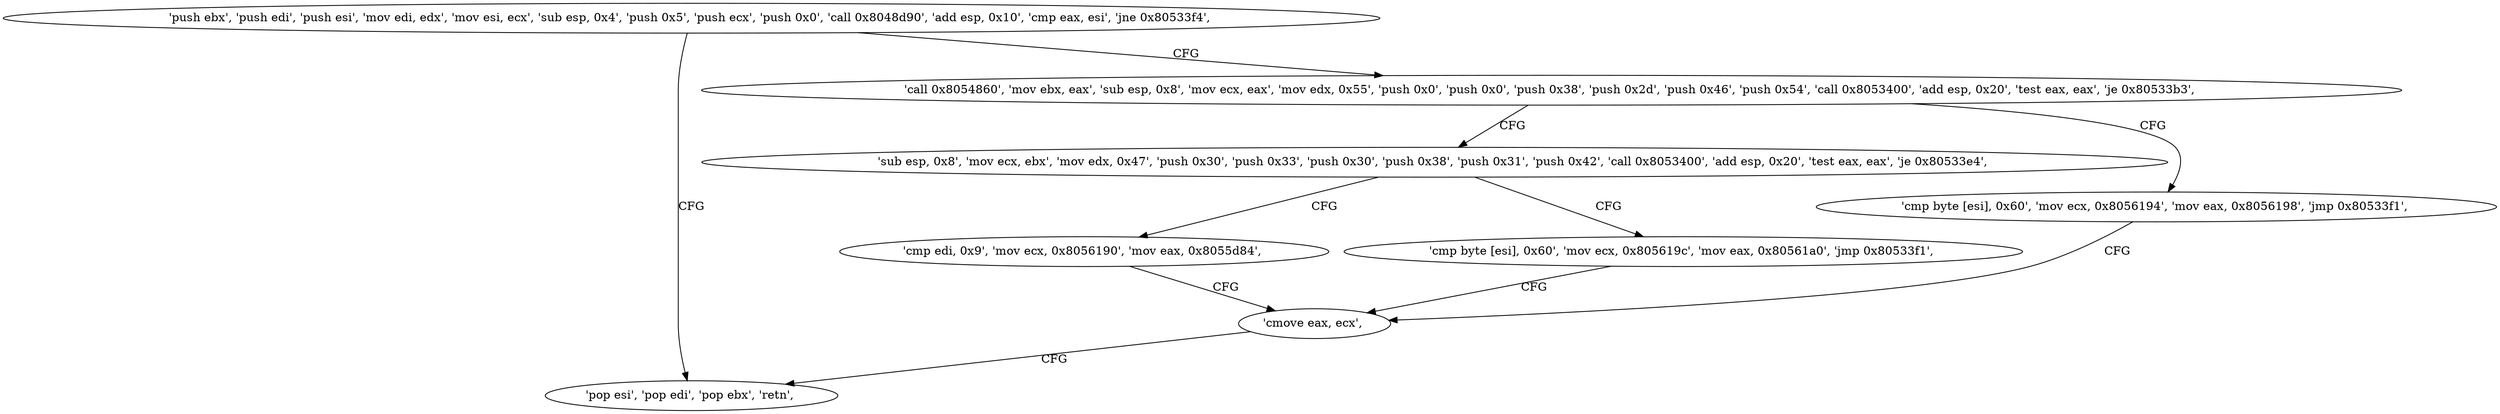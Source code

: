 digraph "func" {
"134558560" [label = "'push ebx', 'push edi', 'push esi', 'mov edi, edx', 'mov esi, ecx', 'sub esp, 0x4', 'push 0x5', 'push ecx', 'push 0x0', 'call 0x8048d90', 'add esp, 0x10', 'cmp eax, esi', 'jne 0x80533f4', " ]
"134558708" [label = "'pop esi', 'pop edi', 'pop ebx', 'retn', " ]
"134558587" [label = "'call 0x8054860', 'mov ebx, eax', 'sub esp, 0x8', 'mov ecx, eax', 'mov edx, 0x55', 'push 0x0', 'push 0x0', 'push 0x38', 'push 0x2d', 'push 0x46', 'push 0x54', 'call 0x8053400', 'add esp, 0x20', 'test eax, eax', 'je 0x80533b3', " ]
"134558643" [label = "'sub esp, 0x8', 'mov ecx, ebx', 'mov edx, 0x47', 'push 0x30', 'push 0x33', 'push 0x30', 'push 0x38', 'push 0x31', 'push 0x42', 'call 0x8053400', 'add esp, 0x20', 'test eax, eax', 'je 0x80533e4', " ]
"134558628" [label = "'cmp byte [esi], 0x60', 'mov ecx, 0x8056194', 'mov eax, 0x8056198', 'jmp 0x80533f1', " ]
"134558692" [label = "'cmp edi, 0x9', 'mov ecx, 0x8056190', 'mov eax, 0x8055d84', " ]
"134558677" [label = "'cmp byte [esi], 0x60', 'mov ecx, 0x805619c', 'mov eax, 0x80561a0', 'jmp 0x80533f1', " ]
"134558705" [label = "'cmove eax, ecx', " ]
"134558560" -> "134558708" [ label = "CFG" ]
"134558560" -> "134558587" [ label = "CFG" ]
"134558587" -> "134558643" [ label = "CFG" ]
"134558587" -> "134558628" [ label = "CFG" ]
"134558643" -> "134558692" [ label = "CFG" ]
"134558643" -> "134558677" [ label = "CFG" ]
"134558628" -> "134558705" [ label = "CFG" ]
"134558692" -> "134558705" [ label = "CFG" ]
"134558677" -> "134558705" [ label = "CFG" ]
"134558705" -> "134558708" [ label = "CFG" ]
}
